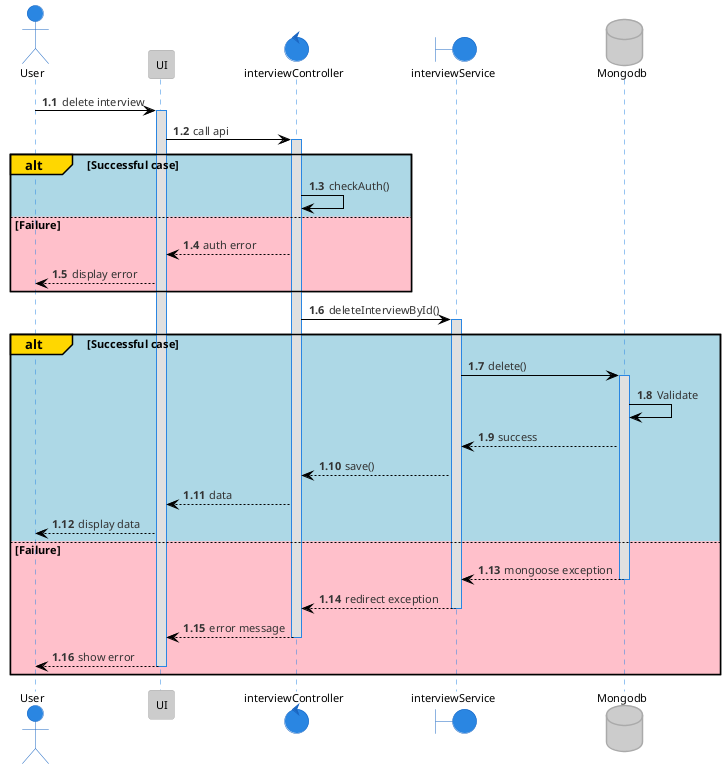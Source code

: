 @startuml delete Interview
!theme reddress-lightblue

autonumber 1.1
actor User
participant UI
control  interviewController
boundary interviewService
database Mongodb


User -> UI: delete interview
activate UI
UI -> interviewController: call api
activate interviewController

alt#Gold #LightBlue Successful case
    interviewController -> interviewController: checkAuth()
else #Pink Failure
    interviewController --> UI: auth error
    UI --> User: display error
end

interviewController -> interviewService: deleteInterviewById()

alt#Gold #LightBlue Successful case
    activate interviewService
    interviewService -> Mongodb: delete()
    activate Mongodb
    Mongodb -> Mongodb: Validate
    Mongodb --> interviewService: success
    interviewService --> interviewController: save()
    interviewController --> UI: data
    UI --> User: display data
else #Pink Failure
    Mongodb --> interviewService: mongoose exception
    deactivate Mongodb
    interviewService --> interviewController: redirect exception
    deactivate interviewService
    interviewController --> UI: error message
    deactivate interviewController
    UI --> User: show error
    deactivate UI
end


@enduml
